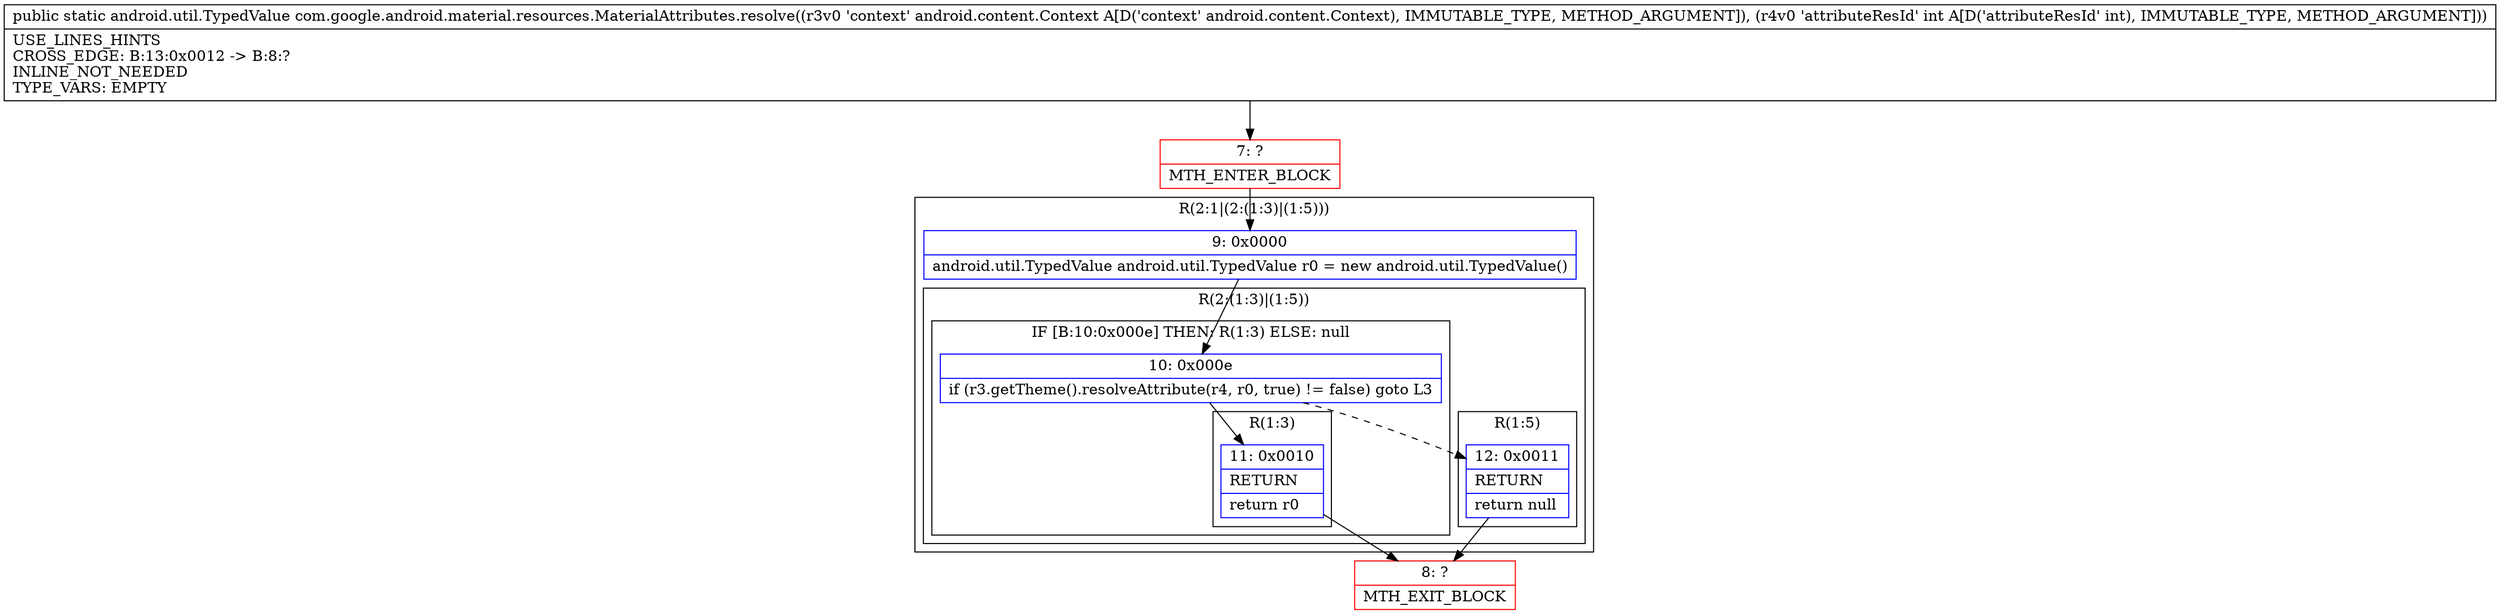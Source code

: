 digraph "CFG forcom.google.android.material.resources.MaterialAttributes.resolve(Landroid\/content\/Context;I)Landroid\/util\/TypedValue;" {
subgraph cluster_Region_1969930458 {
label = "R(2:1|(2:(1:3)|(1:5)))";
node [shape=record,color=blue];
Node_9 [shape=record,label="{9\:\ 0x0000|android.util.TypedValue android.util.TypedValue r0 = new android.util.TypedValue()\l}"];
subgraph cluster_Region_727658824 {
label = "R(2:(1:3)|(1:5))";
node [shape=record,color=blue];
subgraph cluster_IfRegion_1451907538 {
label = "IF [B:10:0x000e] THEN: R(1:3) ELSE: null";
node [shape=record,color=blue];
Node_10 [shape=record,label="{10\:\ 0x000e|if (r3.getTheme().resolveAttribute(r4, r0, true) != false) goto L3\l}"];
subgraph cluster_Region_914748147 {
label = "R(1:3)";
node [shape=record,color=blue];
Node_11 [shape=record,label="{11\:\ 0x0010|RETURN\l|return r0\l}"];
}
}
subgraph cluster_Region_1098954271 {
label = "R(1:5)";
node [shape=record,color=blue];
Node_12 [shape=record,label="{12\:\ 0x0011|RETURN\l|return null\l}"];
}
}
}
Node_7 [shape=record,color=red,label="{7\:\ ?|MTH_ENTER_BLOCK\l}"];
Node_8 [shape=record,color=red,label="{8\:\ ?|MTH_EXIT_BLOCK\l}"];
MethodNode[shape=record,label="{public static android.util.TypedValue com.google.android.material.resources.MaterialAttributes.resolve((r3v0 'context' android.content.Context A[D('context' android.content.Context), IMMUTABLE_TYPE, METHOD_ARGUMENT]), (r4v0 'attributeResId' int A[D('attributeResId' int), IMMUTABLE_TYPE, METHOD_ARGUMENT]))  | USE_LINES_HINTS\lCROSS_EDGE: B:13:0x0012 \-\> B:8:?\lINLINE_NOT_NEEDED\lTYPE_VARS: EMPTY\l}"];
MethodNode -> Node_7;Node_9 -> Node_10;
Node_10 -> Node_11;
Node_10 -> Node_12[style=dashed];
Node_11 -> Node_8;
Node_12 -> Node_8;
Node_7 -> Node_9;
}

